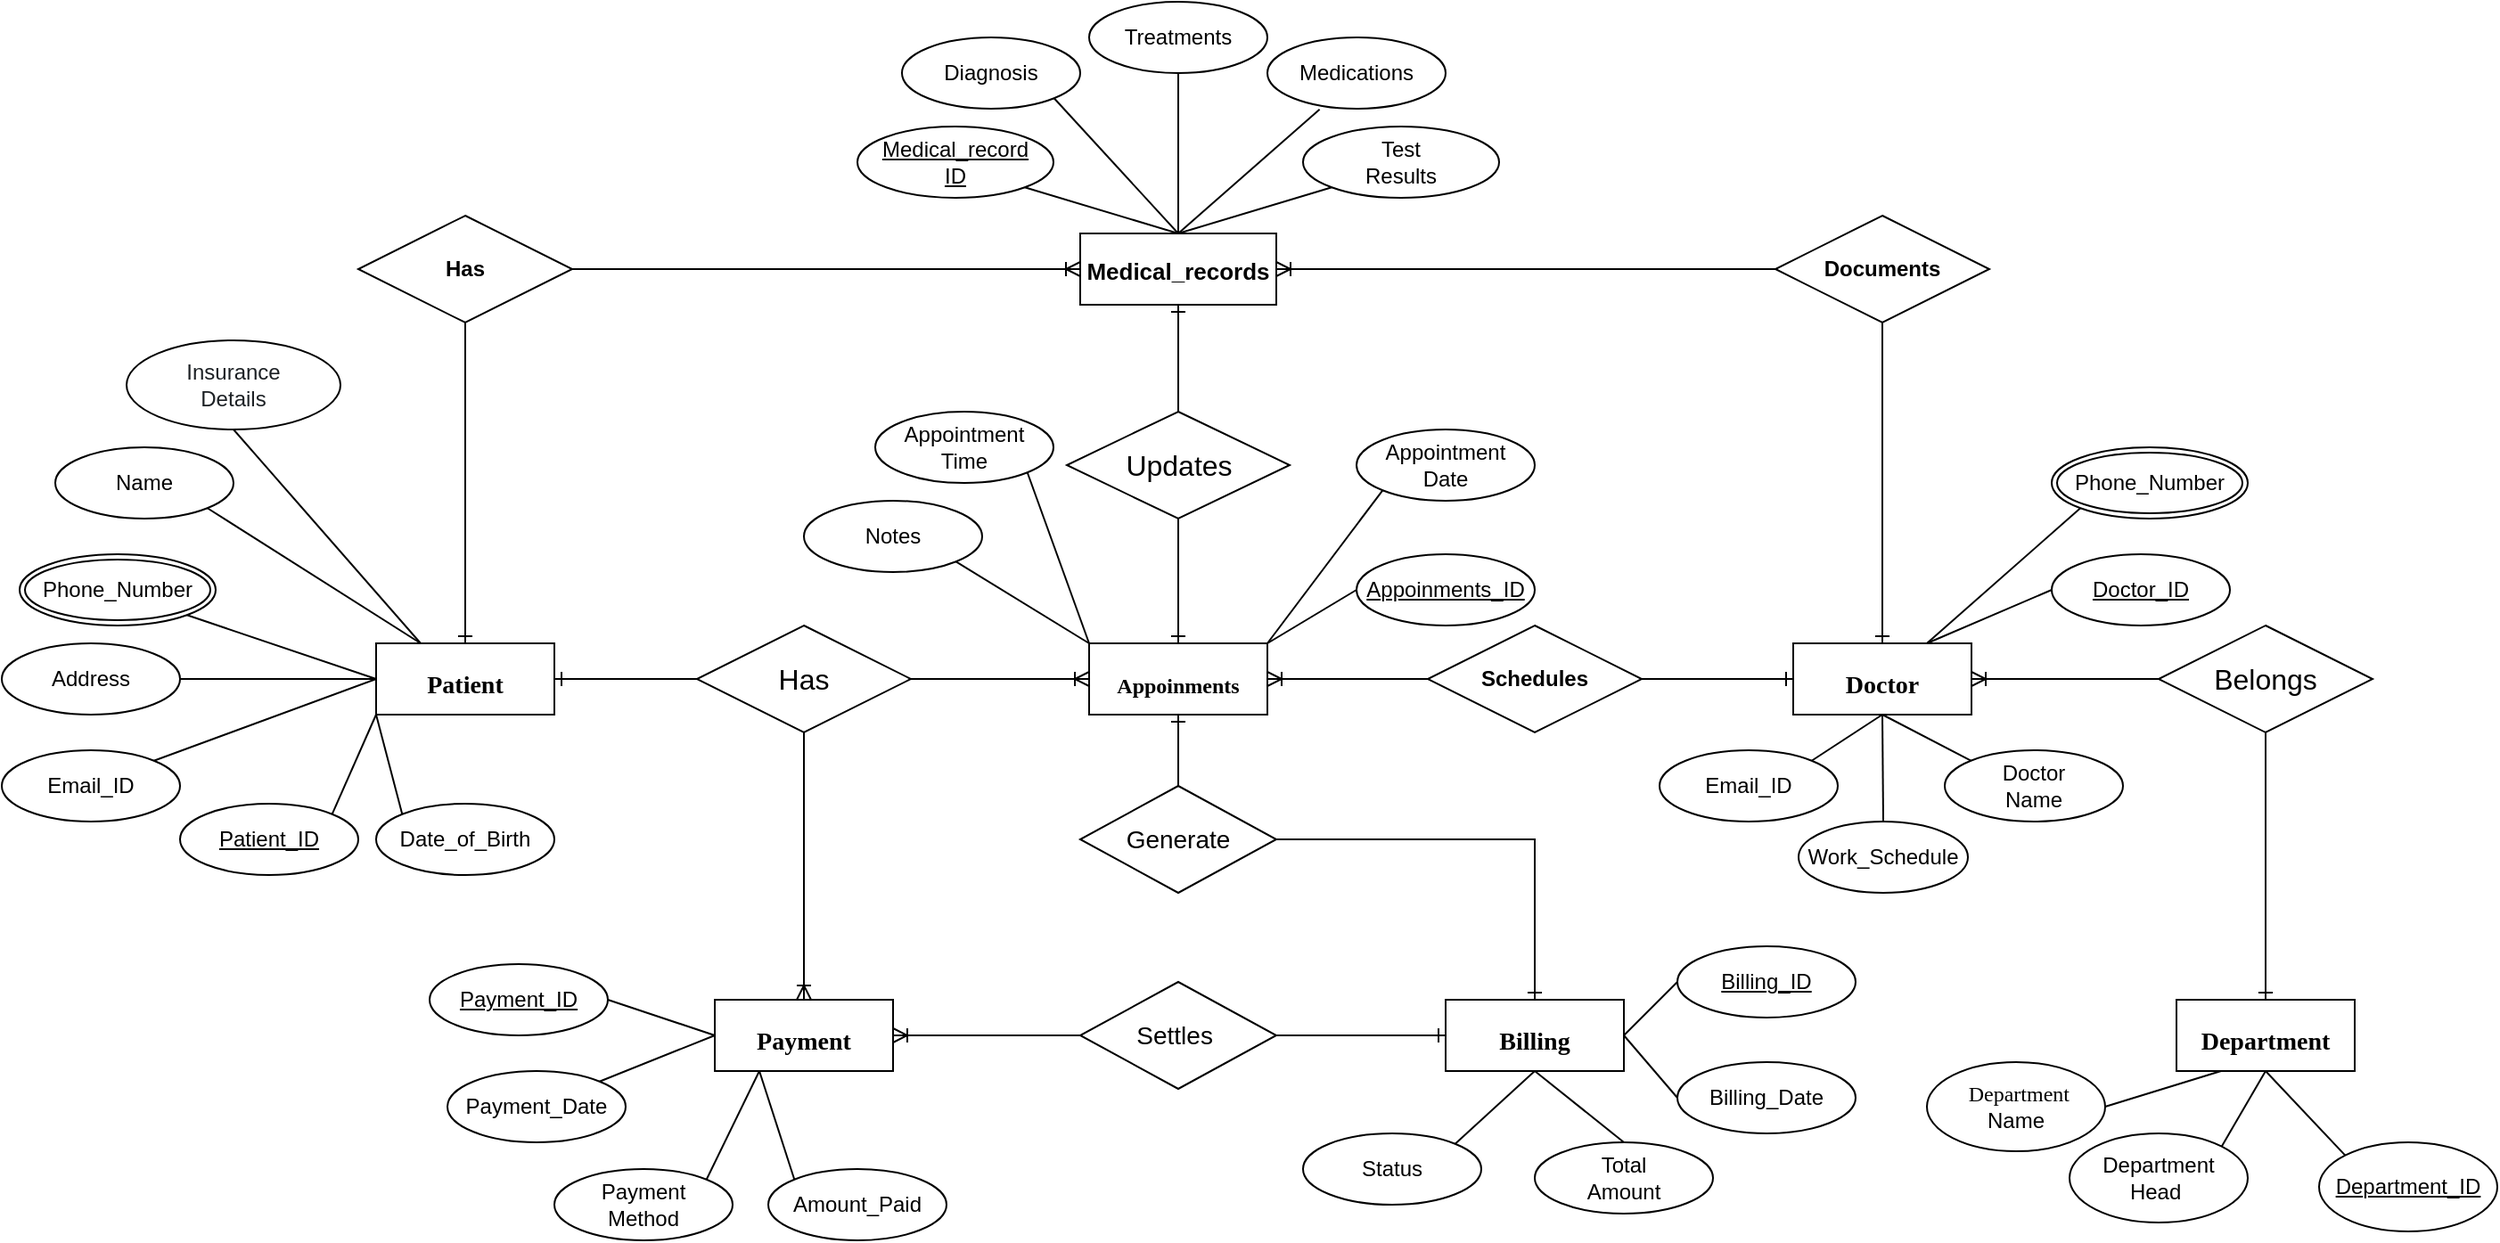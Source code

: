 <mxfile version="24.7.7">
  <diagram id="R2lEEEUBdFMjLlhIrx00" name="Page-1">
    <mxGraphModel dx="2443" dy="2009" grid="1" gridSize="10" guides="1" tooltips="1" connect="1" arrows="1" fold="1" page="1" pageScale="1" pageWidth="850" pageHeight="1100" math="0" shadow="0" extFonts="Permanent Marker^https://fonts.googleapis.com/css?family=Permanent+Marker">
      <root>
        <mxCell id="0" />
        <mxCell id="1" parent="0" />
        <mxCell id="gu10VFRW0FJSJ6zA2KeF-1" value="&lt;h1&gt;&lt;font style=&quot;font-size: 14px;&quot; face=&quot;Verdana&quot;&gt;Patient&lt;/font&gt;&lt;/h1&gt;" style="whiteSpace=wrap;html=1;align=center;" parent="1" vertex="1">
          <mxGeometry x="-420" y="220" width="100" height="40" as="geometry" />
        </mxCell>
        <mxCell id="gu10VFRW0FJSJ6zA2KeF-2" value="&lt;h1&gt;&lt;font face=&quot;Verdana&quot; style=&quot;font-size: 14px;&quot;&gt;Doctor&lt;/font&gt;&lt;/h1&gt;" style="whiteSpace=wrap;html=1;align=center;" parent="1" vertex="1">
          <mxGeometry x="375" y="220" width="100" height="40" as="geometry" />
        </mxCell>
        <mxCell id="gu10VFRW0FJSJ6zA2KeF-5" value="&lt;h1&gt;&lt;font style=&quot;font-size: 12px;&quot; face=&quot;Verdana&quot;&gt;Appoinments&lt;/font&gt;&lt;/h1&gt;" style="whiteSpace=wrap;html=1;align=center;" parent="1" vertex="1">
          <mxGeometry x="-20" y="220" width="100" height="40" as="geometry" />
        </mxCell>
        <mxCell id="gu10VFRW0FJSJ6zA2KeF-6" value="&lt;h1&gt;&lt;font face=&quot;Verdana&quot; style=&quot;font-size: 14px;&quot;&gt;Department&lt;/font&gt;&lt;/h1&gt;" style="whiteSpace=wrap;html=1;align=center;" parent="1" vertex="1">
          <mxGeometry x="590" y="420" width="100" height="40" as="geometry" />
        </mxCell>
        <mxCell id="gu10VFRW0FJSJ6zA2KeF-8" value="Name" style="ellipse;whiteSpace=wrap;html=1;align=center;" parent="1" vertex="1">
          <mxGeometry x="-600" y="110" width="100" height="40" as="geometry" />
        </mxCell>
        <mxCell id="gu10VFRW0FJSJ6zA2KeF-9" value="" style="endArrow=none;html=1;rounded=0;entryX=0.25;entryY=0;entryDx=0;entryDy=0;exitX=1;exitY=1;exitDx=0;exitDy=0;" parent="1" source="gu10VFRW0FJSJ6zA2KeF-8" target="gu10VFRW0FJSJ6zA2KeF-1" edge="1">
          <mxGeometry relative="1" as="geometry">
            <mxPoint x="-230" y="160" as="sourcePoint" />
            <mxPoint x="-70" y="160" as="targetPoint" />
          </mxGeometry>
        </mxCell>
        <mxCell id="gu10VFRW0FJSJ6zA2KeF-14" value="" style="endArrow=none;html=1;rounded=0;exitX=0;exitY=1;exitDx=0;exitDy=0;entryX=1;entryY=0;entryDx=0;entryDy=0;" parent="1" source="gu10VFRW0FJSJ6zA2KeF-1" target="gu10VFRW0FJSJ6zA2KeF-48" edge="1">
          <mxGeometry relative="1" as="geometry">
            <mxPoint x="-90" y="250" as="sourcePoint" />
            <mxPoint x="-380" y="300" as="targetPoint" />
          </mxGeometry>
        </mxCell>
        <mxCell id="gu10VFRW0FJSJ6zA2KeF-21" value="Address" style="ellipse;whiteSpace=wrap;html=1;align=center;" parent="1" vertex="1">
          <mxGeometry x="-630" y="220" width="100" height="40" as="geometry" />
        </mxCell>
        <mxCell id="gu10VFRW0FJSJ6zA2KeF-23" value="" style="endArrow=none;html=1;rounded=0;entryX=0;entryY=0.5;entryDx=0;entryDy=0;exitX=1;exitY=0.5;exitDx=0;exitDy=0;" parent="1" source="gu10VFRW0FJSJ6zA2KeF-21" target="gu10VFRW0FJSJ6zA2KeF-1" edge="1">
          <mxGeometry relative="1" as="geometry">
            <mxPoint x="-200" y="195" as="sourcePoint" />
            <mxPoint x="-140" y="265" as="targetPoint" />
          </mxGeometry>
        </mxCell>
        <mxCell id="gu10VFRW0FJSJ6zA2KeF-24" value="" style="endArrow=none;html=1;rounded=0;entryX=0;entryY=0.5;entryDx=0;entryDy=0;exitX=1;exitY=1;exitDx=0;exitDy=0;" parent="1" source="gu10VFRW0FJSJ6zA2KeF-25" target="gu10VFRW0FJSJ6zA2KeF-1" edge="1">
          <mxGeometry relative="1" as="geometry">
            <mxPoint x="-260" y="140" as="sourcePoint" />
            <mxPoint x="-150" y="180" as="targetPoint" />
          </mxGeometry>
        </mxCell>
        <mxCell id="gu10VFRW0FJSJ6zA2KeF-25" value="Phone_Number" style="ellipse;shape=doubleEllipse;margin=3;whiteSpace=wrap;html=1;align=center;" parent="1" vertex="1">
          <mxGeometry x="-620" y="170" width="110" height="40" as="geometry" />
        </mxCell>
        <mxCell id="gu10VFRW0FJSJ6zA2KeF-26" value="" style="endArrow=none;html=1;rounded=0;entryX=0;entryY=0.5;entryDx=0;entryDy=0;exitX=1;exitY=0;exitDx=0;exitDy=0;" parent="1" source="gu10VFRW0FJSJ6zA2KeF-27" target="gu10VFRW0FJSJ6zA2KeF-1" edge="1">
          <mxGeometry relative="1" as="geometry">
            <mxPoint x="-240" y="320" as="sourcePoint" />
            <mxPoint x="-200" y="326" as="targetPoint" />
          </mxGeometry>
        </mxCell>
        <mxCell id="gu10VFRW0FJSJ6zA2KeF-27" value="Email_ID" style="ellipse;whiteSpace=wrap;html=1;align=center;" parent="1" vertex="1">
          <mxGeometry x="-630" y="280" width="100" height="40" as="geometry" />
        </mxCell>
        <mxCell id="gu10VFRW0FJSJ6zA2KeF-29" value="" style="endArrow=none;html=1;rounded=0;entryX=0.25;entryY=0;entryDx=0;entryDy=0;exitX=0.5;exitY=1;exitDx=0;exitDy=0;" parent="1" source="gu10VFRW0FJSJ6zA2KeF-31" target="gu10VFRW0FJSJ6zA2KeF-1" edge="1">
          <mxGeometry relative="1" as="geometry">
            <mxPoint x="-80" y="80" as="sourcePoint" />
            <mxPoint x="-80" y="90" as="targetPoint" />
          </mxGeometry>
        </mxCell>
        <mxCell id="gu10VFRW0FJSJ6zA2KeF-31" value="&lt;span style=&quot;color: rgb(29, 33, 37); text-align: left; background-color: rgb(255, 255, 255);&quot;&gt;&lt;font face=&quot;Helvetica&quot; style=&quot;font-size: 12px;&quot;&gt;Insurance&lt;/font&gt;&lt;/span&gt;&lt;div&gt;&lt;span style=&quot;color: rgb(29, 33, 37); text-align: left; background-color: rgb(255, 255, 255);&quot;&gt;&lt;font face=&quot;Helvetica&quot; style=&quot;font-size: 12px;&quot;&gt;Details&lt;/font&gt;&lt;/span&gt;&lt;/div&gt;" style="ellipse;whiteSpace=wrap;html=1;align=center;" parent="1" vertex="1">
          <mxGeometry x="-560" y="50" width="120" height="50" as="geometry" />
        </mxCell>
        <mxCell id="gu10VFRW0FJSJ6zA2KeF-37" value="&lt;div&gt;&amp;nbsp;&lt;/div&gt;&lt;div&gt;Appointment&lt;/div&gt;&lt;div&gt;Date&lt;/div&gt;&lt;div&gt;&lt;br&gt;&lt;/div&gt;" style="ellipse;whiteSpace=wrap;html=1;align=center;" parent="1" vertex="1">
          <mxGeometry x="130" y="100" width="100" height="40" as="geometry" />
        </mxCell>
        <mxCell id="gu10VFRW0FJSJ6zA2KeF-39" value="" style="endArrow=none;html=1;rounded=0;entryX=1;entryY=0;entryDx=0;entryDy=0;exitX=0;exitY=1;exitDx=0;exitDy=0;" parent="1" source="gu10VFRW0FJSJ6zA2KeF-37" target="gu10VFRW0FJSJ6zA2KeF-5" edge="1">
          <mxGeometry relative="1" as="geometry">
            <mxPoint x="50" y="160" as="sourcePoint" />
            <mxPoint x="50" y="225" as="targetPoint" />
          </mxGeometry>
        </mxCell>
        <mxCell id="gu10VFRW0FJSJ6zA2KeF-40" value="&lt;div&gt;&amp;nbsp;&lt;/div&gt;&lt;div&gt;Appointment&lt;/div&gt;&lt;div&gt;Time&lt;/div&gt;&lt;div&gt;&lt;br&gt;&lt;/div&gt;" style="ellipse;whiteSpace=wrap;html=1;align=center;" parent="1" vertex="1">
          <mxGeometry x="-140" y="90" width="100" height="40" as="geometry" />
        </mxCell>
        <mxCell id="gu10VFRW0FJSJ6zA2KeF-41" value="&lt;font style=&quot;font-size: 16px;&quot;&gt;Has&lt;/font&gt;" style="shape=rhombus;perimeter=rhombusPerimeter;whiteSpace=wrap;html=1;align=center;" parent="1" vertex="1">
          <mxGeometry x="-240" y="210" width="120" height="60" as="geometry" />
        </mxCell>
        <mxCell id="gu10VFRW0FJSJ6zA2KeF-48" value="Patient_ID" style="ellipse;whiteSpace=wrap;html=1;align=center;fontStyle=4;" parent="1" vertex="1">
          <mxGeometry x="-530" y="310" width="100" height="40" as="geometry" />
        </mxCell>
        <mxCell id="gu10VFRW0FJSJ6zA2KeF-54" value="" style="edgeStyle=entityRelationEdgeStyle;fontSize=12;html=1;endArrow=ERone;endFill=1;rounded=0;entryX=1;entryY=0.5;entryDx=0;entryDy=0;exitX=0;exitY=0.5;exitDx=0;exitDy=0;" parent="1" source="gu10VFRW0FJSJ6zA2KeF-41" target="gu10VFRW0FJSJ6zA2KeF-1" edge="1">
          <mxGeometry width="100" height="100" relative="1" as="geometry">
            <mxPoint x="-300" y="380" as="sourcePoint" />
            <mxPoint x="-200" y="280" as="targetPoint" />
          </mxGeometry>
        </mxCell>
        <mxCell id="gu10VFRW0FJSJ6zA2KeF-58" value="" style="edgeStyle=entityRelationEdgeStyle;fontSize=12;html=1;endArrow=ERoneToMany;rounded=0;exitX=1;exitY=0.5;exitDx=0;exitDy=0;entryX=0;entryY=0.5;entryDx=0;entryDy=0;" parent="1" source="gu10VFRW0FJSJ6zA2KeF-41" target="gu10VFRW0FJSJ6zA2KeF-5" edge="1">
          <mxGeometry width="100" height="100" relative="1" as="geometry">
            <mxPoint x="40" y="430" as="sourcePoint" />
            <mxPoint x="140" y="330" as="targetPoint" />
          </mxGeometry>
        </mxCell>
        <mxCell id="gu10VFRW0FJSJ6zA2KeF-59" value="" style="endArrow=none;html=1;rounded=0;entryX=0;entryY=0;entryDx=0;entryDy=0;exitX=1;exitY=1;exitDx=0;exitDy=0;" parent="1" source="gu10VFRW0FJSJ6zA2KeF-40" target="gu10VFRW0FJSJ6zA2KeF-5" edge="1">
          <mxGeometry relative="1" as="geometry">
            <mxPoint x="-80" y="150" as="sourcePoint" />
            <mxPoint x="-80" y="225" as="targetPoint" />
          </mxGeometry>
        </mxCell>
        <mxCell id="gu10VFRW0FJSJ6zA2KeF-61" value="" style="edgeStyle=entityRelationEdgeStyle;fontSize=12;html=1;endArrow=ERoneToMany;rounded=0;entryX=1;entryY=0.5;entryDx=0;entryDy=0;exitX=0;exitY=0.5;exitDx=0;exitDy=0;" parent="1" source="gu10VFRW0FJSJ6zA2KeF-64" target="gu10VFRW0FJSJ6zA2KeF-5" edge="1">
          <mxGeometry width="100" height="100" relative="1" as="geometry">
            <mxPoint x="170" y="240" as="sourcePoint" />
            <mxPoint x="210" y="259" as="targetPoint" />
          </mxGeometry>
        </mxCell>
        <mxCell id="gu10VFRW0FJSJ6zA2KeF-64" value="&lt;strong&gt;Schedules&lt;/strong&gt;" style="shape=rhombus;perimeter=rhombusPerimeter;whiteSpace=wrap;html=1;align=center;" parent="1" vertex="1">
          <mxGeometry x="170" y="210" width="120" height="60" as="geometry" />
        </mxCell>
        <mxCell id="gu10VFRW0FJSJ6zA2KeF-66" value="" style="edgeStyle=entityRelationEdgeStyle;fontSize=12;html=1;endArrow=ERone;endFill=1;rounded=0;entryX=0;entryY=0.5;entryDx=0;entryDy=0;exitX=1;exitY=0.5;exitDx=0;exitDy=0;" parent="1" source="gu10VFRW0FJSJ6zA2KeF-64" target="gu10VFRW0FJSJ6zA2KeF-2" edge="1">
          <mxGeometry width="100" height="100" relative="1" as="geometry">
            <mxPoint x="330" y="330" as="sourcePoint" />
            <mxPoint x="260" y="330" as="targetPoint" />
          </mxGeometry>
        </mxCell>
        <mxCell id="gu10VFRW0FJSJ6zA2KeF-72" value="Phone_Number" style="ellipse;shape=doubleEllipse;margin=3;whiteSpace=wrap;html=1;align=center;" parent="1" vertex="1">
          <mxGeometry x="520" y="110" width="110" height="40" as="geometry" />
        </mxCell>
        <mxCell id="gu10VFRW0FJSJ6zA2KeF-73" value="" style="endArrow=none;html=1;rounded=0;entryX=0.75;entryY=0;entryDx=0;entryDy=0;exitX=0;exitY=1;exitDx=0;exitDy=0;" parent="1" source="gu10VFRW0FJSJ6zA2KeF-72" target="gu10VFRW0FJSJ6zA2KeF-2" edge="1">
          <mxGeometry relative="1" as="geometry">
            <mxPoint x="510" y="180" as="sourcePoint" />
            <mxPoint x="515" y="260" as="targetPoint" />
          </mxGeometry>
        </mxCell>
        <mxCell id="gu10VFRW0FJSJ6zA2KeF-77" value="&lt;span style=&quot;font-size: 16px;&quot;&gt;Belongs&lt;/span&gt;" style="shape=rhombus;perimeter=rhombusPerimeter;whiteSpace=wrap;html=1;align=center;" parent="1" vertex="1">
          <mxGeometry x="580" y="210" width="120" height="60" as="geometry" />
        </mxCell>
        <mxCell id="gu10VFRW0FJSJ6zA2KeF-78" value="" style="fontSize=12;html=1;endArrow=ERoneToMany;rounded=0;exitX=0;exitY=0.5;exitDx=0;exitDy=0;entryX=1;entryY=0.5;entryDx=0;entryDy=0;" parent="1" source="gu10VFRW0FJSJ6zA2KeF-77" target="gu10VFRW0FJSJ6zA2KeF-2" edge="1">
          <mxGeometry width="100" height="100" relative="1" as="geometry">
            <mxPoint x="365" y="310" as="sourcePoint" />
            <mxPoint x="485" y="310" as="targetPoint" />
          </mxGeometry>
        </mxCell>
        <mxCell id="gu10VFRW0FJSJ6zA2KeF-80" value="" style="fontSize=12;html=1;endArrow=ERone;endFill=1;rounded=0;entryX=0.5;entryY=0;entryDx=0;entryDy=0;exitX=0.5;exitY=1;exitDx=0;exitDy=0;" parent="1" source="gu10VFRW0FJSJ6zA2KeF-77" target="gu10VFRW0FJSJ6zA2KeF-6" edge="1">
          <mxGeometry width="100" height="100" relative="1" as="geometry">
            <mxPoint x="450" y="440" as="sourcePoint" />
            <mxPoint x="340" y="440" as="targetPoint" />
          </mxGeometry>
        </mxCell>
        <mxCell id="6JeOsM3nBXqcz9y5_-nU-2" value="Notes" style="ellipse;whiteSpace=wrap;html=1;align=center;" vertex="1" parent="1">
          <mxGeometry x="-180" y="140" width="100" height="40" as="geometry" />
        </mxCell>
        <mxCell id="6JeOsM3nBXqcz9y5_-nU-3" value="" style="endArrow=none;html=1;rounded=0;entryX=1;entryY=1;entryDx=0;entryDy=0;exitX=0;exitY=0;exitDx=0;exitDy=0;" edge="1" parent="1" source="gu10VFRW0FJSJ6zA2KeF-5" target="6JeOsM3nBXqcz9y5_-nU-2">
          <mxGeometry relative="1" as="geometry">
            <mxPoint x="-40" y="200" as="sourcePoint" />
            <mxPoint x="-120" y="220" as="targetPoint" />
          </mxGeometry>
        </mxCell>
        <mxCell id="6JeOsM3nBXqcz9y5_-nU-4" value="&lt;h2&gt;&lt;font style=&quot;font-size: 13px;&quot;&gt;Medical_records&lt;/font&gt;&lt;/h2&gt;" style="whiteSpace=wrap;html=1;align=center;" vertex="1" parent="1">
          <mxGeometry x="-25" y="-10" width="110" height="40" as="geometry" />
        </mxCell>
        <mxCell id="6JeOsM3nBXqcz9y5_-nU-5" value="Medical_record&lt;div&gt;&lt;span style=&quot;background-color: initial;&quot;&gt;ID&lt;/span&gt;&lt;/div&gt;" style="ellipse;whiteSpace=wrap;html=1;align=center;fontStyle=4;" vertex="1" parent="1">
          <mxGeometry x="-150" y="-70" width="110" height="40" as="geometry" />
        </mxCell>
        <mxCell id="6JeOsM3nBXqcz9y5_-nU-6" value="" style="endArrow=none;html=1;rounded=0;entryX=1;entryY=1;entryDx=0;entryDy=0;exitX=0.5;exitY=0;exitDx=0;exitDy=0;" edge="1" parent="1" source="6JeOsM3nBXqcz9y5_-nU-4" target="6JeOsM3nBXqcz9y5_-nU-5">
          <mxGeometry relative="1" as="geometry">
            <mxPoint x="-216" y="-180" as="sourcePoint" />
            <mxPoint x="-216" y="-50" as="targetPoint" />
          </mxGeometry>
        </mxCell>
        <mxCell id="6JeOsM3nBXqcz9y5_-nU-7" value="&lt;div&gt;Diagnosis&lt;/div&gt;" style="ellipse;whiteSpace=wrap;html=1;align=center;" vertex="1" parent="1">
          <mxGeometry x="-125" y="-120" width="100" height="40" as="geometry" />
        </mxCell>
        <mxCell id="6JeOsM3nBXqcz9y5_-nU-8" value="" style="endArrow=none;html=1;rounded=0;exitX=0.5;exitY=0;exitDx=0;exitDy=0;entryX=1;entryY=1;entryDx=0;entryDy=0;" edge="1" parent="1" source="6JeOsM3nBXqcz9y5_-nU-4" target="6JeOsM3nBXqcz9y5_-nU-7">
          <mxGeometry relative="1" as="geometry">
            <mxPoint x="-75" y="-137.5" as="sourcePoint" />
            <mxPoint x="-165" y="-112" as="targetPoint" />
          </mxGeometry>
        </mxCell>
        <mxCell id="6JeOsM3nBXqcz9y5_-nU-9" value="Medications" style="ellipse;whiteSpace=wrap;html=1;align=center;" vertex="1" parent="1">
          <mxGeometry x="80" y="-120" width="100" height="40" as="geometry" />
        </mxCell>
        <mxCell id="6JeOsM3nBXqcz9y5_-nU-10" value="" style="endArrow=none;html=1;rounded=0;entryX=0.293;entryY=1.008;entryDx=0;entryDy=0;exitX=0.5;exitY=0;exitDx=0;exitDy=0;entryPerimeter=0;" edge="1" parent="1" source="6JeOsM3nBXqcz9y5_-nU-4" target="6JeOsM3nBXqcz9y5_-nU-9">
          <mxGeometry relative="1" as="geometry">
            <mxPoint x="-87" y="-165" as="sourcePoint" />
            <mxPoint x="-195" y="-50" as="targetPoint" />
          </mxGeometry>
        </mxCell>
        <mxCell id="6JeOsM3nBXqcz9y5_-nU-11" value="Treatments" style="ellipse;whiteSpace=wrap;html=1;align=center;" vertex="1" parent="1">
          <mxGeometry x="-20" y="-140" width="100" height="40" as="geometry" />
        </mxCell>
        <mxCell id="6JeOsM3nBXqcz9y5_-nU-12" value="" style="endArrow=none;html=1;rounded=0;entryX=0.5;entryY=1;entryDx=0;entryDy=0;exitX=0.5;exitY=0;exitDx=0;exitDy=0;" edge="1" parent="1" source="6JeOsM3nBXqcz9y5_-nU-4" target="6JeOsM3nBXqcz9y5_-nU-11">
          <mxGeometry relative="1" as="geometry">
            <mxPoint x="-105" y="-175" as="sourcePoint" />
            <mxPoint x="-105" y="-60" as="targetPoint" />
            <Array as="points" />
          </mxGeometry>
        </mxCell>
        <mxCell id="6JeOsM3nBXqcz9y5_-nU-13" value="Test&lt;div&gt;Results&lt;/div&gt;" style="ellipse;whiteSpace=wrap;html=1;align=center;" vertex="1" parent="1">
          <mxGeometry x="100" y="-70" width="110" height="40" as="geometry" />
        </mxCell>
        <mxCell id="6JeOsM3nBXqcz9y5_-nU-14" value="" style="endArrow=none;html=1;rounded=0;entryX=0;entryY=1;entryDx=0;entryDy=0;exitX=0.5;exitY=0;exitDx=0;exitDy=0;" edge="1" parent="1" source="6JeOsM3nBXqcz9y5_-nU-4" target="6JeOsM3nBXqcz9y5_-nU-13">
          <mxGeometry relative="1" as="geometry">
            <mxPoint x="-110" y="-195" as="sourcePoint" />
            <mxPoint x="5" y="-80" as="targetPoint" />
          </mxGeometry>
        </mxCell>
        <mxCell id="6JeOsM3nBXqcz9y5_-nU-16" value="Date_of_Birth" style="ellipse;whiteSpace=wrap;html=1;align=center;" vertex="1" parent="1">
          <mxGeometry x="-420" y="310" width="100" height="40" as="geometry" />
        </mxCell>
        <mxCell id="6JeOsM3nBXqcz9y5_-nU-17" value="" style="endArrow=none;html=1;rounded=0;exitX=0;exitY=0;exitDx=0;exitDy=0;entryX=0;entryY=1;entryDx=0;entryDy=0;" edge="1" parent="1" source="6JeOsM3nBXqcz9y5_-nU-16" target="gu10VFRW0FJSJ6zA2KeF-1">
          <mxGeometry relative="1" as="geometry">
            <mxPoint x="-280" y="270" as="sourcePoint" />
            <mxPoint x="-360" y="320" as="targetPoint" />
          </mxGeometry>
        </mxCell>
        <mxCell id="6JeOsM3nBXqcz9y5_-nU-18" value="&lt;font style=&quot;font-size: 12px;&quot;&gt;&amp;nbsp;&lt;span style=&quot;font-family: Verdana;&quot;&gt;Department&lt;/span&gt;&lt;/font&gt;&lt;div&gt;&lt;font style=&quot;font-size: 12px;&quot;&gt;Name&lt;/font&gt;&lt;/div&gt;" style="ellipse;whiteSpace=wrap;html=1;align=center;" vertex="1" parent="1">
          <mxGeometry x="450" y="455" width="100" height="50" as="geometry" />
        </mxCell>
        <mxCell id="6JeOsM3nBXqcz9y5_-nU-19" value="" style="endArrow=none;html=1;rounded=0;exitX=0.25;exitY=1;exitDx=0;exitDy=0;entryX=1;entryY=0.5;entryDx=0;entryDy=0;" edge="1" parent="1" source="gu10VFRW0FJSJ6zA2KeF-6" target="6JeOsM3nBXqcz9y5_-nU-18">
          <mxGeometry relative="1" as="geometry">
            <mxPoint x="720" y="290" as="sourcePoint" />
            <mxPoint x="630" y="290" as="targetPoint" />
          </mxGeometry>
        </mxCell>
        <mxCell id="6JeOsM3nBXqcz9y5_-nU-20" value="Appoinments_ID" style="ellipse;whiteSpace=wrap;html=1;align=center;fontStyle=4;" vertex="1" parent="1">
          <mxGeometry x="130" y="170" width="100" height="40" as="geometry" />
        </mxCell>
        <mxCell id="6JeOsM3nBXqcz9y5_-nU-21" value="" style="endArrow=none;html=1;rounded=0;entryX=1;entryY=0;entryDx=0;entryDy=0;exitX=0;exitY=0.5;exitDx=0;exitDy=0;" edge="1" parent="1" source="6JeOsM3nBXqcz9y5_-nU-20" target="gu10VFRW0FJSJ6zA2KeF-5">
          <mxGeometry relative="1" as="geometry">
            <mxPoint x="29.38" y="80" as="sourcePoint" />
            <mxPoint x="29.38" y="210" as="targetPoint" />
          </mxGeometry>
        </mxCell>
        <mxCell id="6JeOsM3nBXqcz9y5_-nU-22" value="Email_ID" style="ellipse;whiteSpace=wrap;html=1;align=center;" vertex="1" parent="1">
          <mxGeometry x="300" y="280" width="100" height="40" as="geometry" />
        </mxCell>
        <mxCell id="6JeOsM3nBXqcz9y5_-nU-23" value="" style="endArrow=none;html=1;rounded=0;entryX=1;entryY=0;entryDx=0;entryDy=0;exitX=0.5;exitY=1;exitDx=0;exitDy=0;" edge="1" parent="1" source="gu10VFRW0FJSJ6zA2KeF-2" target="6JeOsM3nBXqcz9y5_-nU-22">
          <mxGeometry relative="1" as="geometry">
            <mxPoint x="480" y="320" as="sourcePoint" />
            <mxPoint x="570" y="436" as="targetPoint" />
          </mxGeometry>
        </mxCell>
        <mxCell id="6JeOsM3nBXqcz9y5_-nU-24" value="Doctor&lt;div&gt;Name&lt;/div&gt;" style="ellipse;whiteSpace=wrap;html=1;align=center;" vertex="1" parent="1">
          <mxGeometry x="460" y="280" width="100" height="40" as="geometry" />
        </mxCell>
        <mxCell id="6JeOsM3nBXqcz9y5_-nU-25" value="" style="endArrow=none;html=1;rounded=0;entryX=0;entryY=0;entryDx=0;entryDy=0;exitX=0.5;exitY=1;exitDx=0;exitDy=0;" edge="1" parent="1" source="gu10VFRW0FJSJ6zA2KeF-2" target="6JeOsM3nBXqcz9y5_-nU-24">
          <mxGeometry relative="1" as="geometry">
            <mxPoint x="515" y="260" as="sourcePoint" />
            <mxPoint x="490" y="310" as="targetPoint" />
          </mxGeometry>
        </mxCell>
        <mxCell id="6JeOsM3nBXqcz9y5_-nU-28" value="Work_Schedule" style="ellipse;whiteSpace=wrap;html=1;align=center;" vertex="1" parent="1">
          <mxGeometry x="378" y="320" width="95" height="40" as="geometry" />
        </mxCell>
        <mxCell id="6JeOsM3nBXqcz9y5_-nU-29" value="" style="endArrow=none;html=1;rounded=0;entryX=0.5;entryY=0;entryDx=0;entryDy=0;exitX=0.5;exitY=1;exitDx=0;exitDy=0;" edge="1" parent="1" source="gu10VFRW0FJSJ6zA2KeF-2" target="6JeOsM3nBXqcz9y5_-nU-28">
          <mxGeometry relative="1" as="geometry">
            <mxPoint x="440" y="330" as="sourcePoint" />
            <mxPoint x="325.0" y="380" as="targetPoint" />
          </mxGeometry>
        </mxCell>
        <mxCell id="6JeOsM3nBXqcz9y5_-nU-30" value="Doctor_ID" style="ellipse;whiteSpace=wrap;html=1;align=center;fontStyle=4;" vertex="1" parent="1">
          <mxGeometry x="520" y="170" width="100" height="40" as="geometry" />
        </mxCell>
        <mxCell id="6JeOsM3nBXqcz9y5_-nU-31" value="" style="endArrow=none;html=1;rounded=0;entryX=0.75;entryY=0;entryDx=0;entryDy=0;exitX=0;exitY=0.5;exitDx=0;exitDy=0;" edge="1" parent="1" source="6JeOsM3nBXqcz9y5_-nU-30" target="gu10VFRW0FJSJ6zA2KeF-2">
          <mxGeometry relative="1" as="geometry">
            <mxPoint x="500" y="190" as="sourcePoint" />
            <mxPoint x="589.799" y="305.796" as="targetPoint" />
          </mxGeometry>
        </mxCell>
        <mxCell id="6JeOsM3nBXqcz9y5_-nU-33" value="&lt;span style=&quot;font-size: 16px;&quot;&gt;Updates&lt;/span&gt;" style="shape=rhombus;perimeter=rhombusPerimeter;whiteSpace=wrap;html=1;align=center;" vertex="1" parent="1">
          <mxGeometry x="-32.5" y="90" width="125" height="60" as="geometry" />
        </mxCell>
        <mxCell id="6JeOsM3nBXqcz9y5_-nU-34" value="" style="fontSize=12;html=1;endArrow=ERone;endFill=1;rounded=0;entryX=0.5;entryY=1;entryDx=0;entryDy=0;exitX=0.5;exitY=0;exitDx=0;exitDy=0;" edge="1" parent="1" source="6JeOsM3nBXqcz9y5_-nU-33" target="6JeOsM3nBXqcz9y5_-nU-4">
          <mxGeometry width="100" height="100" relative="1" as="geometry">
            <mxPoint x="25" y="40" as="sourcePoint" />
            <mxPoint x="90" y="-10" as="targetPoint" />
          </mxGeometry>
        </mxCell>
        <mxCell id="6JeOsM3nBXqcz9y5_-nU-35" value="" style="fontSize=12;html=1;endArrow=ERone;endFill=1;rounded=0;entryX=0.5;entryY=0;entryDx=0;entryDy=0;exitX=0.5;exitY=1;exitDx=0;exitDy=0;" edge="1" parent="1" source="6JeOsM3nBXqcz9y5_-nU-33" target="gu10VFRW0FJSJ6zA2KeF-5">
          <mxGeometry width="100" height="100" relative="1" as="geometry">
            <mxPoint x="250" y="10" as="sourcePoint" />
            <mxPoint x="180" y="10" as="targetPoint" />
          </mxGeometry>
        </mxCell>
        <mxCell id="6JeOsM3nBXqcz9y5_-nU-36" value="&lt;b&gt;Documents&lt;/b&gt;" style="shape=rhombus;perimeter=rhombusPerimeter;whiteSpace=wrap;html=1;align=center;" vertex="1" parent="1">
          <mxGeometry x="365" y="-20" width="120" height="60" as="geometry" />
        </mxCell>
        <mxCell id="6JeOsM3nBXqcz9y5_-nU-37" value="" style="fontSize=12;html=1;endArrow=ERone;endFill=1;rounded=0;entryX=0.5;entryY=0;entryDx=0;entryDy=0;exitX=0.5;exitY=1;exitDx=0;exitDy=0;" edge="1" parent="1" source="6JeOsM3nBXqcz9y5_-nU-36" target="gu10VFRW0FJSJ6zA2KeF-2">
          <mxGeometry width="100" height="100" relative="1" as="geometry">
            <mxPoint x="410" y="150" as="sourcePoint" />
            <mxPoint x="410" y="90" as="targetPoint" />
          </mxGeometry>
        </mxCell>
        <mxCell id="6JeOsM3nBXqcz9y5_-nU-38" value="" style="fontSize=12;html=1;endArrow=ERoneToMany;rounded=0;exitX=0;exitY=0.5;exitDx=0;exitDy=0;entryX=1;entryY=0.5;entryDx=0;entryDy=0;" edge="1" parent="1" source="6JeOsM3nBXqcz9y5_-nU-36" target="6JeOsM3nBXqcz9y5_-nU-4">
          <mxGeometry width="100" height="100" relative="1" as="geometry">
            <mxPoint x="200" y="40" as="sourcePoint" />
            <mxPoint x="320" y="40" as="targetPoint" />
          </mxGeometry>
        </mxCell>
        <mxCell id="6JeOsM3nBXqcz9y5_-nU-39" value="&lt;b&gt;Has&lt;/b&gt;" style="shape=rhombus;perimeter=rhombusPerimeter;whiteSpace=wrap;html=1;align=center;" vertex="1" parent="1">
          <mxGeometry x="-430" y="-20" width="120" height="60" as="geometry" />
        </mxCell>
        <mxCell id="6JeOsM3nBXqcz9y5_-nU-40" value="" style="fontSize=12;html=1;endArrow=ERone;endFill=1;rounded=0;entryX=0.5;entryY=0;entryDx=0;entryDy=0;exitX=0.5;exitY=1;exitDx=0;exitDy=0;" edge="1" parent="1" source="6JeOsM3nBXqcz9y5_-nU-39" target="gu10VFRW0FJSJ6zA2KeF-1">
          <mxGeometry width="100" height="100" relative="1" as="geometry">
            <mxPoint x="-340" y="-15" as="sourcePoint" />
            <mxPoint x="-340" y="215" as="targetPoint" />
          </mxGeometry>
        </mxCell>
        <mxCell id="6JeOsM3nBXqcz9y5_-nU-41" value="" style="fontSize=12;html=1;endArrow=ERoneToMany;rounded=0;exitX=1;exitY=0.5;exitDx=0;exitDy=0;entryX=0;entryY=0.5;entryDx=0;entryDy=0;" edge="1" parent="1" source="6JeOsM3nBXqcz9y5_-nU-39" target="6JeOsM3nBXqcz9y5_-nU-4">
          <mxGeometry width="100" height="100" relative="1" as="geometry">
            <mxPoint x="-60" y="-1" as="sourcePoint" />
            <mxPoint x="-340" y="-1" as="targetPoint" />
          </mxGeometry>
        </mxCell>
        <mxCell id="6JeOsM3nBXqcz9y5_-nU-43" value="" style="endArrow=none;html=1;rounded=0;entryX=0.5;entryY=1;entryDx=0;entryDy=0;exitX=0;exitY=0;exitDx=0;exitDy=0;" edge="1" parent="1" source="6JeOsM3nBXqcz9y5_-nU-44" target="gu10VFRW0FJSJ6zA2KeF-6">
          <mxGeometry relative="1" as="geometry">
            <mxPoint x="800" y="170" as="sourcePoint" />
            <mxPoint x="800" y="170" as="targetPoint" />
          </mxGeometry>
        </mxCell>
        <mxCell id="6JeOsM3nBXqcz9y5_-nU-44" value="Department_ID" style="ellipse;whiteSpace=wrap;html=1;align=center;fontStyle=4;" vertex="1" parent="1">
          <mxGeometry x="670" y="500" width="100" height="50" as="geometry" />
        </mxCell>
        <mxCell id="6JeOsM3nBXqcz9y5_-nU-45" value="Department&lt;div&gt;Head&amp;nbsp;&lt;br&gt;&lt;/div&gt;" style="ellipse;whiteSpace=wrap;html=1;align=center;" vertex="1" parent="1">
          <mxGeometry x="530" y="495" width="100" height="50" as="geometry" />
        </mxCell>
        <mxCell id="6JeOsM3nBXqcz9y5_-nU-46" value="" style="endArrow=none;html=1;rounded=0;exitX=0.5;exitY=1;exitDx=0;exitDy=0;entryX=1;entryY=0;entryDx=0;entryDy=0;" edge="1" parent="1" source="gu10VFRW0FJSJ6zA2KeF-6" target="6JeOsM3nBXqcz9y5_-nU-45">
          <mxGeometry relative="1" as="geometry">
            <mxPoint x="770" y="190" as="sourcePoint" />
            <mxPoint x="745" y="173" as="targetPoint" />
          </mxGeometry>
        </mxCell>
        <mxCell id="6JeOsM3nBXqcz9y5_-nU-47" value="&lt;h1&gt;&lt;font face=&quot;Verdana&quot;&gt;&lt;span style=&quot;font-size: 14px;&quot;&gt;Payment&lt;/span&gt;&lt;/font&gt;&lt;/h1&gt;" style="whiteSpace=wrap;html=1;align=center;" vertex="1" parent="1">
          <mxGeometry x="-230" y="420" width="100" height="40" as="geometry" />
        </mxCell>
        <mxCell id="6JeOsM3nBXqcz9y5_-nU-48" value="&lt;h1&gt;&lt;font face=&quot;Verdana&quot;&gt;&lt;span style=&quot;font-size: 14px;&quot;&gt;Billing&lt;/span&gt;&lt;/font&gt;&lt;/h1&gt;" style="whiteSpace=wrap;html=1;align=center;" vertex="1" parent="1">
          <mxGeometry x="180" y="420" width="100" height="40" as="geometry" />
        </mxCell>
        <mxCell id="6JeOsM3nBXqcz9y5_-nU-49" value="&lt;font face=&quot;Helvetica&quot; style=&quot;font-size: 14px;&quot;&gt;Generate&lt;/font&gt;" style="shape=rhombus;perimeter=rhombusPerimeter;whiteSpace=wrap;html=1;align=center;" vertex="1" parent="1">
          <mxGeometry x="-25" y="300" width="110" height="60" as="geometry" />
        </mxCell>
        <mxCell id="6JeOsM3nBXqcz9y5_-nU-51" value="" style="fontSize=12;html=1;endArrow=ERone;endFill=1;rounded=0;entryX=0.5;entryY=1;entryDx=0;entryDy=0;exitX=0.5;exitY=0;exitDx=0;exitDy=0;" edge="1" parent="1" source="6JeOsM3nBXqcz9y5_-nU-49" target="gu10VFRW0FJSJ6zA2KeF-5">
          <mxGeometry width="100" height="100" relative="1" as="geometry">
            <mxPoint x="100" y="280" as="sourcePoint" />
            <mxPoint x="50" y="640" as="targetPoint" />
          </mxGeometry>
        </mxCell>
        <mxCell id="6JeOsM3nBXqcz9y5_-nU-52" value="" style="fontSize=12;html=1;endArrow=ERone;endFill=1;rounded=0;exitX=1;exitY=0.5;exitDx=0;exitDy=0;entryX=0.5;entryY=0;entryDx=0;entryDy=0;" edge="1" parent="1" source="6JeOsM3nBXqcz9y5_-nU-49" target="6JeOsM3nBXqcz9y5_-nU-48">
          <mxGeometry width="100" height="100" relative="1" as="geometry">
            <mxPoint x="120" y="350" as="sourcePoint" />
            <mxPoint x="200" y="330" as="targetPoint" />
            <Array as="points">
              <mxPoint x="230" y="330" />
            </Array>
          </mxGeometry>
        </mxCell>
        <mxCell id="6JeOsM3nBXqcz9y5_-nU-53" value="" style="fontSize=12;html=1;endArrow=ERoneToMany;rounded=0;entryX=0.5;entryY=0;entryDx=0;entryDy=0;exitX=0.5;exitY=1;exitDx=0;exitDy=0;" edge="1" parent="1" source="gu10VFRW0FJSJ6zA2KeF-41" target="6JeOsM3nBXqcz9y5_-nU-47">
          <mxGeometry width="100" height="100" relative="1" as="geometry">
            <mxPoint x="-210" y="320" as="sourcePoint" />
            <mxPoint x="-100" y="320" as="targetPoint" />
          </mxGeometry>
        </mxCell>
        <mxCell id="6JeOsM3nBXqcz9y5_-nU-54" value="&lt;font style=&quot;font-size: 14px;&quot;&gt;Settles&amp;nbsp;&lt;/font&gt;" style="shape=rhombus;perimeter=rhombusPerimeter;whiteSpace=wrap;html=1;align=center;" vertex="1" parent="1">
          <mxGeometry x="-25" y="410" width="110" height="60" as="geometry" />
        </mxCell>
        <mxCell id="6JeOsM3nBXqcz9y5_-nU-55" value="" style="fontSize=12;html=1;endArrow=ERoneToMany;rounded=0;entryX=1;entryY=0.5;entryDx=0;entryDy=0;exitX=0;exitY=0.5;exitDx=0;exitDy=0;" edge="1" parent="1" source="6JeOsM3nBXqcz9y5_-nU-54" target="6JeOsM3nBXqcz9y5_-nU-47">
          <mxGeometry width="100" height="100" relative="1" as="geometry">
            <mxPoint x="-100" y="420" as="sourcePoint" />
            <mxPoint x="-100" y="570" as="targetPoint" />
          </mxGeometry>
        </mxCell>
        <mxCell id="6JeOsM3nBXqcz9y5_-nU-56" value="" style="fontSize=12;html=1;endArrow=ERone;endFill=1;rounded=0;entryX=0;entryY=0.5;entryDx=0;entryDy=0;exitX=1;exitY=0.5;exitDx=0;exitDy=0;" edge="1" parent="1" source="6JeOsM3nBXqcz9y5_-nU-54" target="6JeOsM3nBXqcz9y5_-nU-48">
          <mxGeometry width="100" height="100" relative="1" as="geometry">
            <mxPoint x="100" y="490" as="sourcePoint" />
            <mxPoint x="10" y="440" as="targetPoint" />
          </mxGeometry>
        </mxCell>
        <mxCell id="6JeOsM3nBXqcz9y5_-nU-57" value="Payment_ID" style="ellipse;whiteSpace=wrap;html=1;align=center;fontStyle=4;" vertex="1" parent="1">
          <mxGeometry x="-390" y="400" width="100" height="40" as="geometry" />
        </mxCell>
        <mxCell id="6JeOsM3nBXqcz9y5_-nU-58" value="" style="endArrow=none;html=1;rounded=0;exitX=0;exitY=0.5;exitDx=0;exitDy=0;entryX=1;entryY=0.5;entryDx=0;entryDy=0;" edge="1" parent="1" source="6JeOsM3nBXqcz9y5_-nU-47" target="6JeOsM3nBXqcz9y5_-nU-57">
          <mxGeometry relative="1" as="geometry">
            <mxPoint x="-270" y="500" as="sourcePoint" />
            <mxPoint x="-325" y="550" as="targetPoint" />
          </mxGeometry>
        </mxCell>
        <mxCell id="6JeOsM3nBXqcz9y5_-nU-59" value="Payment_Date" style="ellipse;whiteSpace=wrap;html=1;align=center;" vertex="1" parent="1">
          <mxGeometry x="-380" y="460" width="100" height="40" as="geometry" />
        </mxCell>
        <mxCell id="6JeOsM3nBXqcz9y5_-nU-60" value="" style="endArrow=none;html=1;rounded=0;exitX=0;exitY=0.5;exitDx=0;exitDy=0;entryX=1;entryY=0;entryDx=0;entryDy=0;" edge="1" parent="1" source="6JeOsM3nBXqcz9y5_-nU-47" target="6JeOsM3nBXqcz9y5_-nU-59">
          <mxGeometry relative="1" as="geometry">
            <mxPoint x="-220" y="490" as="sourcePoint" />
            <mxPoint x="-280" y="490" as="targetPoint" />
          </mxGeometry>
        </mxCell>
        <mxCell id="6JeOsM3nBXqcz9y5_-nU-61" value="Payment&lt;div&gt;Method&lt;/div&gt;" style="ellipse;whiteSpace=wrap;html=1;align=center;" vertex="1" parent="1">
          <mxGeometry x="-320" y="515" width="100" height="40" as="geometry" />
        </mxCell>
        <mxCell id="6JeOsM3nBXqcz9y5_-nU-62" value="" style="endArrow=none;html=1;rounded=0;exitX=0.25;exitY=1;exitDx=0;exitDy=0;entryX=1;entryY=0;entryDx=0;entryDy=0;" edge="1" parent="1" source="6JeOsM3nBXqcz9y5_-nU-47" target="6JeOsM3nBXqcz9y5_-nU-61">
          <mxGeometry relative="1" as="geometry">
            <mxPoint x="-100" y="510" as="sourcePoint" />
            <mxPoint x="-170" y="562" as="targetPoint" />
          </mxGeometry>
        </mxCell>
        <mxCell id="6JeOsM3nBXqcz9y5_-nU-63" value="Amount_Paid" style="ellipse;whiteSpace=wrap;html=1;align=center;" vertex="1" parent="1">
          <mxGeometry x="-200" y="515" width="100" height="40" as="geometry" />
        </mxCell>
        <mxCell id="6JeOsM3nBXqcz9y5_-nU-64" value="" style="endArrow=none;html=1;rounded=0;exitX=0.25;exitY=1;exitDx=0;exitDy=0;entryX=0;entryY=0;entryDx=0;entryDy=0;" edge="1" parent="1" source="6JeOsM3nBXqcz9y5_-nU-47" target="6JeOsM3nBXqcz9y5_-nU-63">
          <mxGeometry relative="1" as="geometry">
            <mxPoint x="-120" y="480" as="sourcePoint" />
            <mxPoint x="-160" y="540" as="targetPoint" />
          </mxGeometry>
        </mxCell>
        <mxCell id="6JeOsM3nBXqcz9y5_-nU-65" value="Billing_ID" style="ellipse;whiteSpace=wrap;html=1;align=center;fontStyle=4;" vertex="1" parent="1">
          <mxGeometry x="310" y="390" width="100" height="40" as="geometry" />
        </mxCell>
        <mxCell id="6JeOsM3nBXqcz9y5_-nU-66" value="" style="endArrow=none;html=1;rounded=0;exitX=0;exitY=0.5;exitDx=0;exitDy=0;entryX=1;entryY=0.5;entryDx=0;entryDy=0;" edge="1" parent="1" source="6JeOsM3nBXqcz9y5_-nU-65" target="6JeOsM3nBXqcz9y5_-nU-48">
          <mxGeometry relative="1" as="geometry">
            <mxPoint x="350" y="510" as="sourcePoint" />
            <mxPoint x="290" y="480" as="targetPoint" />
          </mxGeometry>
        </mxCell>
        <mxCell id="6JeOsM3nBXqcz9y5_-nU-68" value="Billing_Date" style="ellipse;whiteSpace=wrap;html=1;align=center;" vertex="1" parent="1">
          <mxGeometry x="310" y="455" width="100" height="40" as="geometry" />
        </mxCell>
        <mxCell id="6JeOsM3nBXqcz9y5_-nU-69" value="Total&lt;div&gt;Amount&lt;/div&gt;" style="ellipse;whiteSpace=wrap;html=1;align=center;" vertex="1" parent="1">
          <mxGeometry x="230" y="500" width="100" height="40" as="geometry" />
        </mxCell>
        <mxCell id="6JeOsM3nBXqcz9y5_-nU-70" value="Status" style="ellipse;whiteSpace=wrap;html=1;align=center;" vertex="1" parent="1">
          <mxGeometry x="100" y="495" width="100" height="40" as="geometry" />
        </mxCell>
        <mxCell id="6JeOsM3nBXqcz9y5_-nU-71" value="" style="endArrow=none;html=1;rounded=0;entryX=0.5;entryY=1;entryDx=0;entryDy=0;exitX=1;exitY=0;exitDx=0;exitDy=0;" edge="1" parent="1" source="6JeOsM3nBXqcz9y5_-nU-70" target="6JeOsM3nBXqcz9y5_-nU-48">
          <mxGeometry relative="1" as="geometry">
            <mxPoint x="155" y="480" as="sourcePoint" />
            <mxPoint x="130" y="590" as="targetPoint" />
          </mxGeometry>
        </mxCell>
        <mxCell id="6JeOsM3nBXqcz9y5_-nU-72" value="" style="endArrow=none;html=1;rounded=0;exitX=0.5;exitY=0;exitDx=0;exitDy=0;entryX=0.5;entryY=1;entryDx=0;entryDy=0;" edge="1" parent="1" source="6JeOsM3nBXqcz9y5_-nU-69" target="6JeOsM3nBXqcz9y5_-nU-48">
          <mxGeometry relative="1" as="geometry">
            <mxPoint x="280" y="590" as="sourcePoint" />
            <mxPoint x="250" y="590" as="targetPoint" />
          </mxGeometry>
        </mxCell>
        <mxCell id="6JeOsM3nBXqcz9y5_-nU-73" value="" style="endArrow=none;html=1;rounded=0;exitX=0;exitY=0.5;exitDx=0;exitDy=0;entryX=1;entryY=0.5;entryDx=0;entryDy=0;" edge="1" parent="1" source="6JeOsM3nBXqcz9y5_-nU-68" target="6JeOsM3nBXqcz9y5_-nU-48">
          <mxGeometry relative="1" as="geometry">
            <mxPoint x="340" y="570" as="sourcePoint" />
            <mxPoint x="310" y="570" as="targetPoint" />
          </mxGeometry>
        </mxCell>
      </root>
    </mxGraphModel>
  </diagram>
</mxfile>
